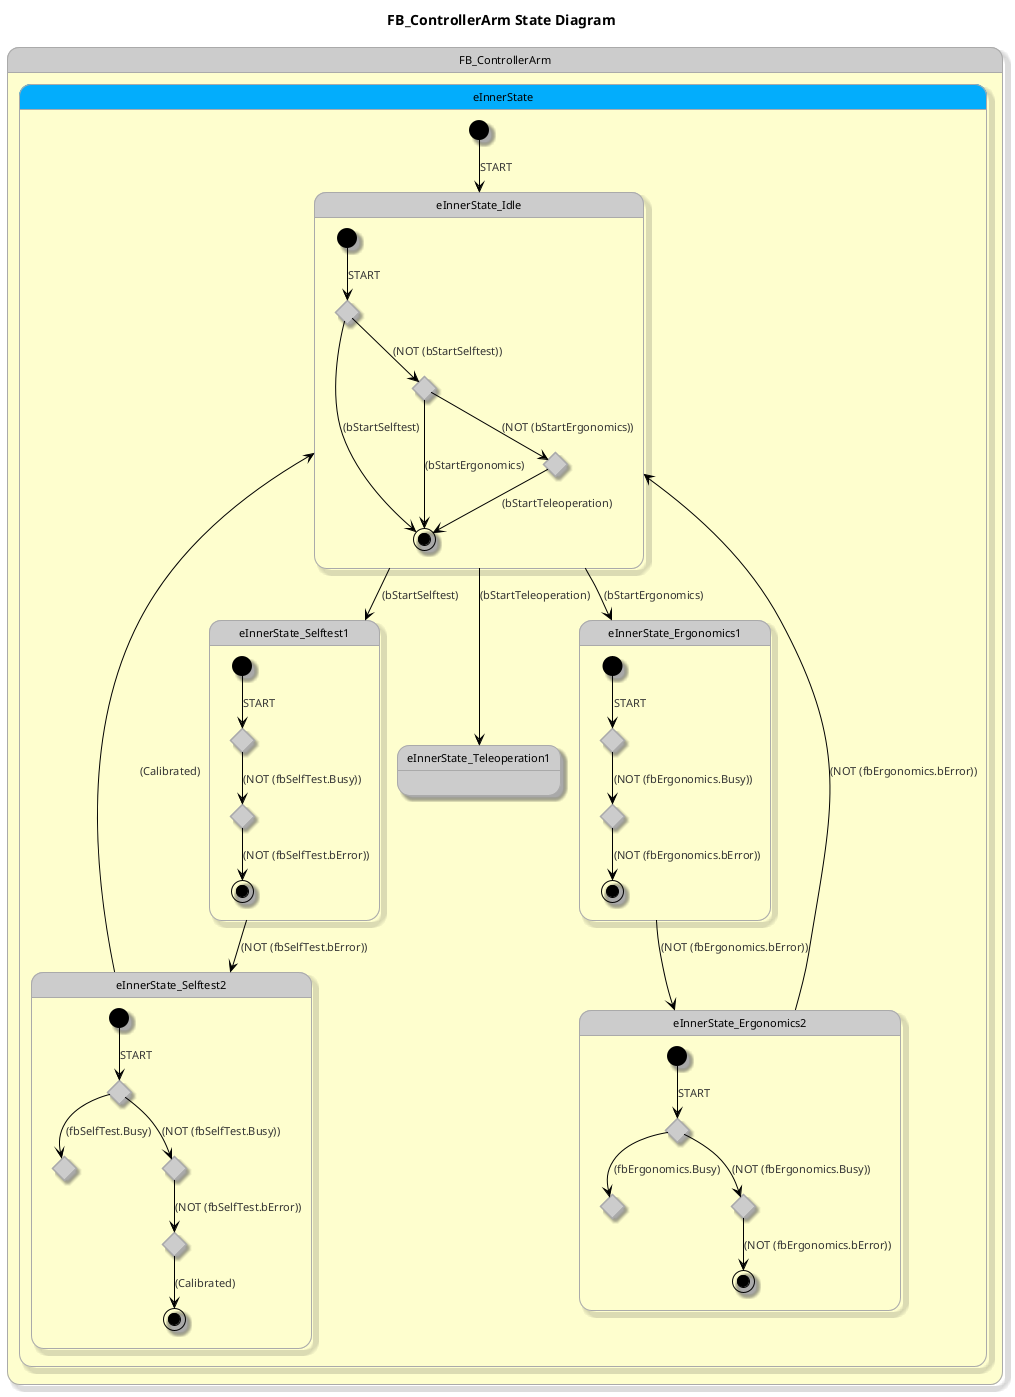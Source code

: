 @startuml State Diagram

skin rose
'left to right direction
hide empty description
!theme reddress-lightgreen
title FB_ControllerArm State Diagram



state FB_ControllerArm{

state eInnerState #03adfc {
	[*] --> eInnerState_Idle : START
	state eInnerState_Idle{
	state eInnerState_Idle_Node_0 <<choice>>
	[*] --> eInnerState_Idle_Node_0 : START
	eInnerState_Idle_Node_0 --> [*] : (bStartSelftest)
	state eInnerState_Idle_Node_1 <<choice>>
	eInnerState_Idle_Node_1 --> [*] : (bStartErgonomics)
	state eInnerState_Idle_Node_2 <<choice>>
	eInnerState_Idle_Node_2 --> [*] : (bStartTeleoperation)
	}
	state eInnerState_Selftest1{
	state eInnerState_Selftest1_Node_0 <<choice>>
	[*] --> eInnerState_Selftest1_Node_0 : START
		state eInnerState_Selftest1_Node_1 <<choice>>
	eInnerState_Selftest1_Node_1 --> [*] : (NOT (fbSelfTest.bError))
	}
	state eInnerState_Selftest2{
	state eInnerState_Selftest2_Node_0 <<choice>>
	[*] --> eInnerState_Selftest2_Node_0 : START
		state eInnerState_Selftest2_Node_1 <<choice>>
		state eInnerState_Selftest2_Node_2 <<choice>>
			state eInnerState_Selftest2_Node_3 <<choice>>
	eInnerState_Selftest2_Node_3 --> [*] : (Calibrated)
	}
	state eInnerState_Ergonomics1{
	state eInnerState_Ergonomics1_Node_0 <<choice>>
	[*] --> eInnerState_Ergonomics1_Node_0 : START
		state eInnerState_Ergonomics1_Node_1 <<choice>>
	eInnerState_Ergonomics1_Node_1 --> [*] : (NOT (fbErgonomics.bError))
	}
	state eInnerState_Ergonomics2{
	state eInnerState_Ergonomics2_Node_0 <<choice>>
	[*] --> eInnerState_Ergonomics2_Node_0 : START
		state eInnerState_Ergonomics2_Node_1 <<choice>>
		state eInnerState_Ergonomics2_Node_2 <<choice>>
	eInnerState_Ergonomics2_Node_2 --> [*] : (NOT (fbErgonomics.bError))
	}
	state eInnerState_Teleoperation1{
	}
	}
	eInnerState_Idle --> eInnerState_Selftest1 : (bStartSelftest)
	eInnerState_Idle_Node_0 --> eInnerState_Idle_Node_1 : (NOT (bStartSelftest))
	eInnerState_Idle --> eInnerState_Ergonomics1 : (bStartErgonomics)
	eInnerState_Idle_Node_1 --> eInnerState_Idle_Node_2 : (NOT (bStartErgonomics))
	eInnerState_Idle --> eInnerState_Teleoperation1 : (bStartTeleoperation)
	eInnerState_Selftest1_Node_0 --> eInnerState_Selftest1_Node_1 : (NOT (fbSelfTest.Busy))
	eInnerState_Selftest1 --> eInnerState_Selftest2 : (NOT (fbSelfTest.bError))
	eInnerState_Selftest2_Node_0 --> eInnerState_Selftest2_Node_1 : (fbSelfTest.Busy)
	eInnerState_Selftest2_Node_0 --> eInnerState_Selftest2_Node_2 : (NOT (fbSelfTest.Busy))
	eInnerState_Selftest2_Node_2 --> eInnerState_Selftest2_Node_3 : (NOT (fbSelfTest.bError))
	eInnerState_Selftest2 --> eInnerState_Idle : (Calibrated)
	eInnerState_Ergonomics1_Node_0 --> eInnerState_Ergonomics1_Node_1 : (NOT (fbErgonomics.Busy))
	eInnerState_Ergonomics1 --> eInnerState_Ergonomics2 : (NOT (fbErgonomics.bError))
	eInnerState_Ergonomics2_Node_0 --> eInnerState_Ergonomics2_Node_1 : (fbErgonomics.Busy)
	eInnerState_Ergonomics2_Node_0 --> eInnerState_Ergonomics2_Node_2 : (NOT (fbErgonomics.Busy))
	eInnerState_Ergonomics2 --> eInnerState_Idle : (NOT (fbErgonomics.bError))


}

@enduml
